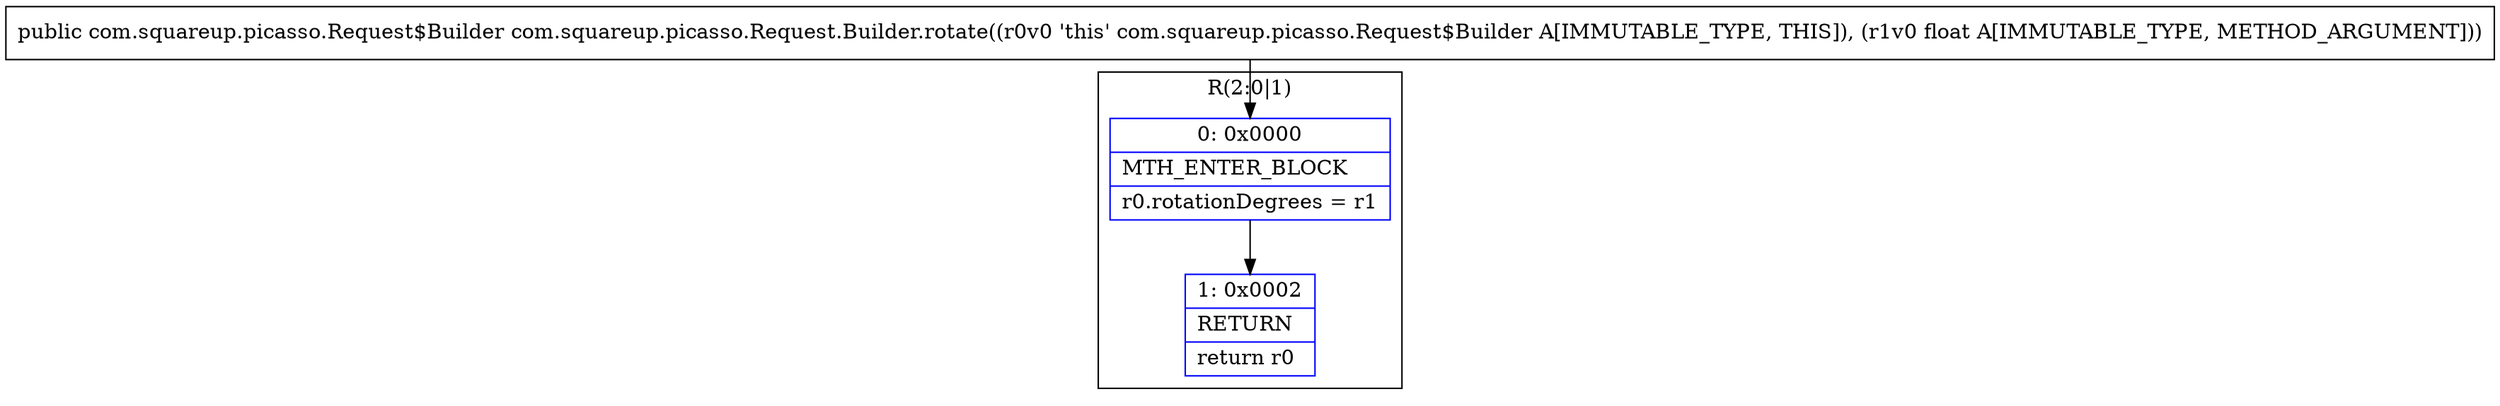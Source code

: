 digraph "CFG forcom.squareup.picasso.Request.Builder.rotate(F)Lcom\/squareup\/picasso\/Request$Builder;" {
subgraph cluster_Region_367198065 {
label = "R(2:0|1)";
node [shape=record,color=blue];
Node_0 [shape=record,label="{0\:\ 0x0000|MTH_ENTER_BLOCK\l|r0.rotationDegrees = r1\l}"];
Node_1 [shape=record,label="{1\:\ 0x0002|RETURN\l|return r0\l}"];
}
MethodNode[shape=record,label="{public com.squareup.picasso.Request$Builder com.squareup.picasso.Request.Builder.rotate((r0v0 'this' com.squareup.picasso.Request$Builder A[IMMUTABLE_TYPE, THIS]), (r1v0 float A[IMMUTABLE_TYPE, METHOD_ARGUMENT])) }"];
MethodNode -> Node_0;
Node_0 -> Node_1;
}


